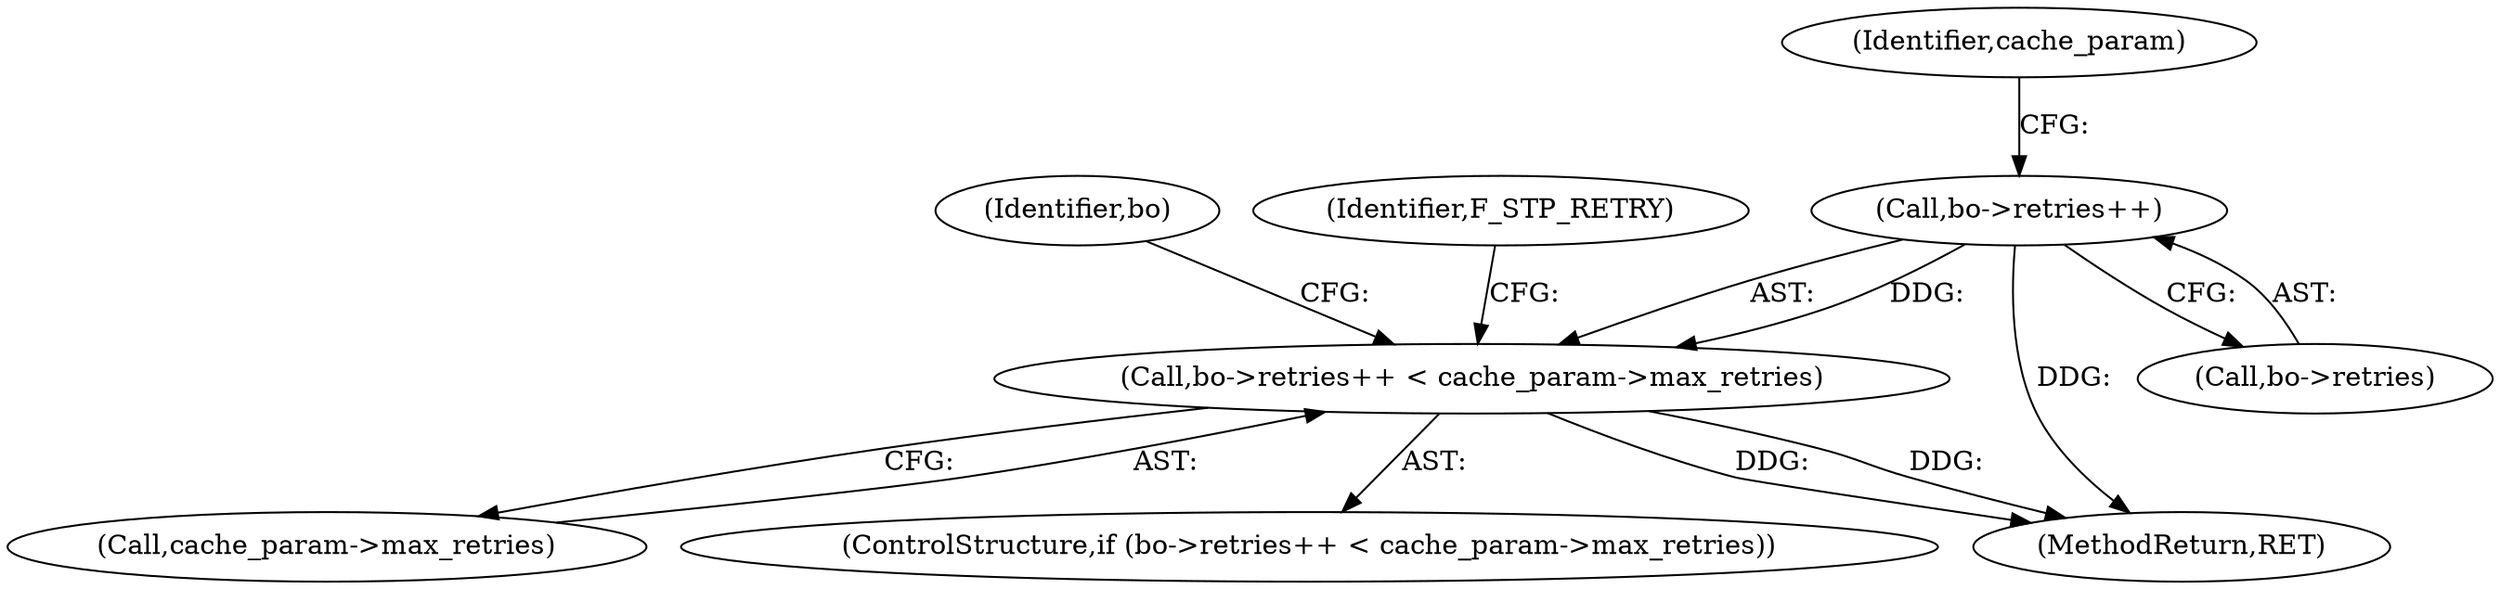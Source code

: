 digraph "0_varnish-cache_176f8a075a963ffbfa56f1c460c15f6a1a6af5a7@pointer" {
"1000305" [label="(Call,bo->retries++)"];
"1000304" [label="(Call,bo->retries++ < cache_param->max_retries)"];
"1000309" [label="(Call,cache_param->max_retries)"];
"1000303" [label="(ControlStructure,if (bo->retries++ < cache_param->max_retries))"];
"1000463" [label="(MethodReturn,RET)"];
"1000304" [label="(Call,bo->retries++ < cache_param->max_retries)"];
"1000305" [label="(Call,bo->retries++)"];
"1000316" [label="(Identifier,bo)"];
"1000306" [label="(Call,bo->retries)"];
"1000313" [label="(Identifier,F_STP_RETRY)"];
"1000310" [label="(Identifier,cache_param)"];
"1000305" -> "1000304"  [label="AST: "];
"1000305" -> "1000306"  [label="CFG: "];
"1000306" -> "1000305"  [label="AST: "];
"1000310" -> "1000305"  [label="CFG: "];
"1000305" -> "1000463"  [label="DDG: "];
"1000305" -> "1000304"  [label="DDG: "];
"1000304" -> "1000303"  [label="AST: "];
"1000304" -> "1000309"  [label="CFG: "];
"1000309" -> "1000304"  [label="AST: "];
"1000313" -> "1000304"  [label="CFG: "];
"1000316" -> "1000304"  [label="CFG: "];
"1000304" -> "1000463"  [label="DDG: "];
"1000304" -> "1000463"  [label="DDG: "];
}
